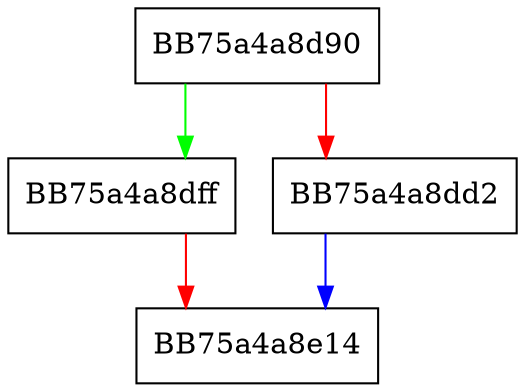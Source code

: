 digraph SSE_cvtpd2pi {
  node [shape="box"];
  graph [splines=ortho];
  BB75a4a8d90 -> BB75a4a8dff [color="green"];
  BB75a4a8d90 -> BB75a4a8dd2 [color="red"];
  BB75a4a8dd2 -> BB75a4a8e14 [color="blue"];
  BB75a4a8dff -> BB75a4a8e14 [color="red"];
}